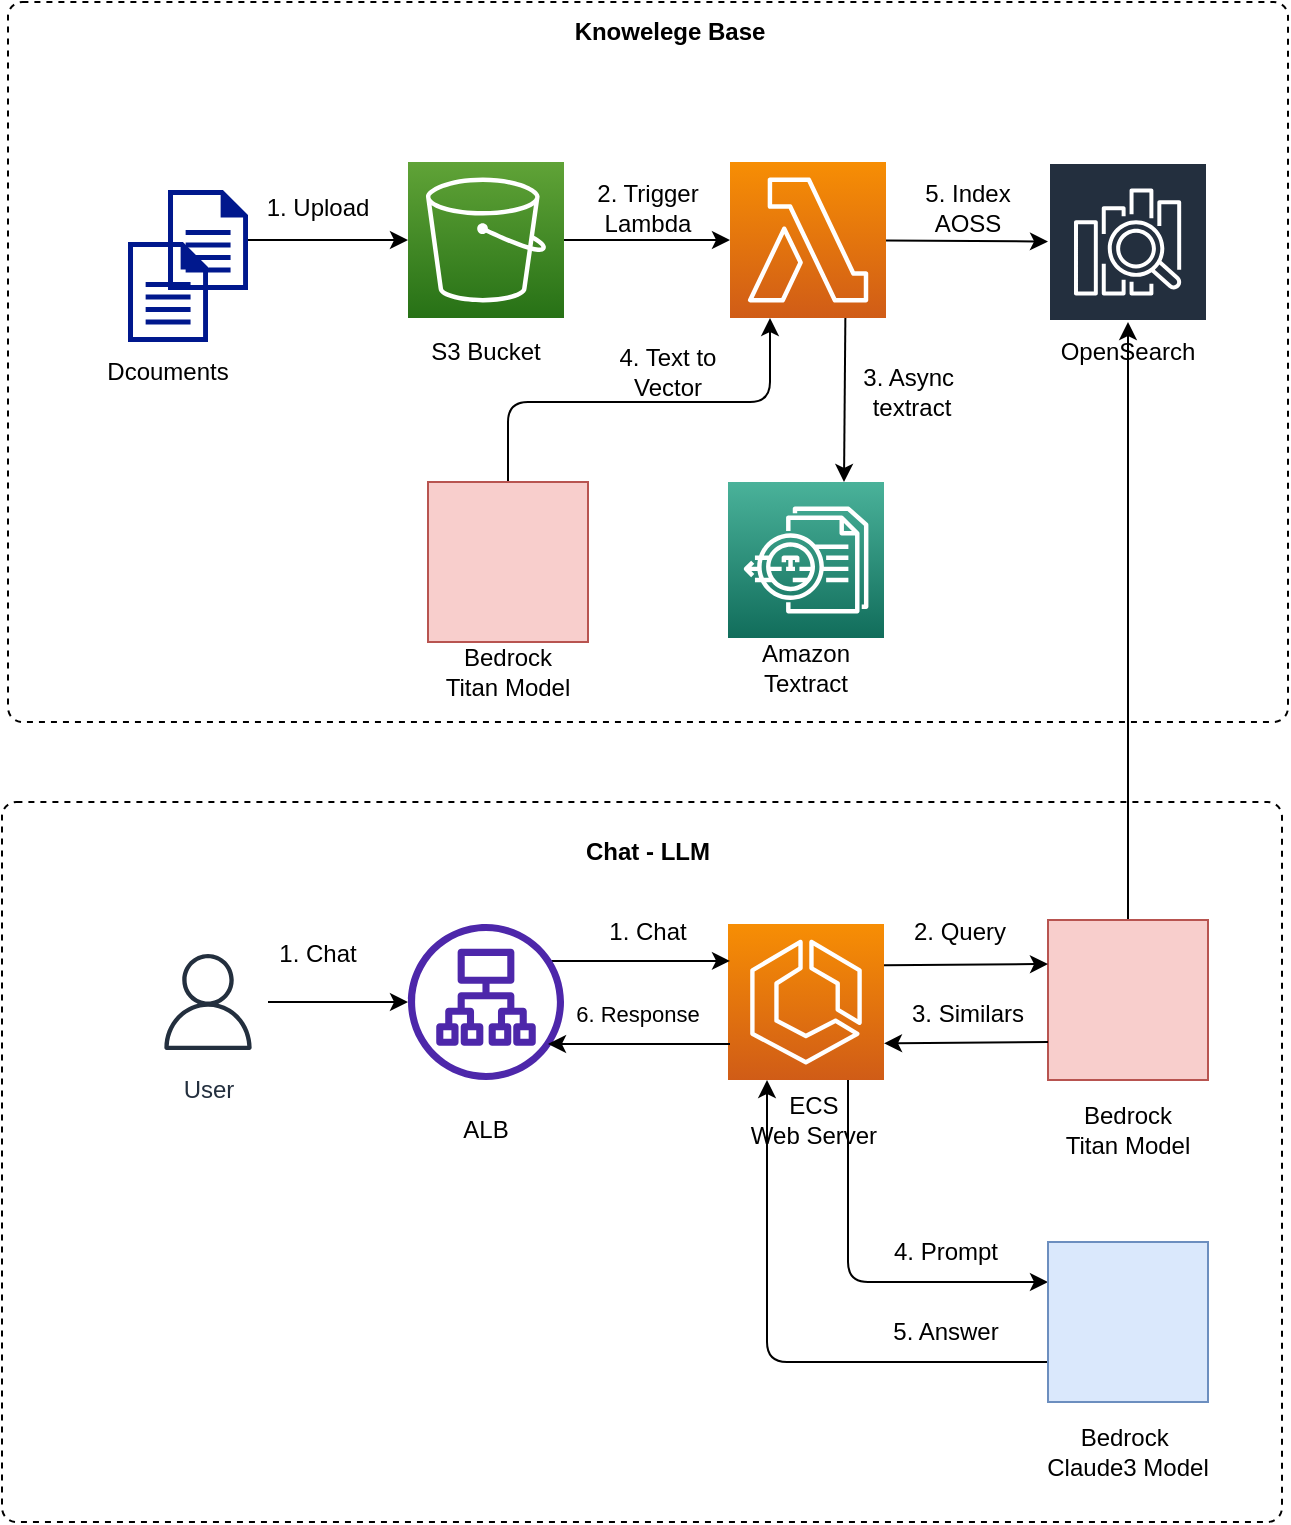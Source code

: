 <mxfile>
    <diagram id="oAubOWq-YO88BywMCgg1" name="Page-1">
        <mxGraphModel dx="1201" dy="819" grid="1" gridSize="10" guides="1" tooltips="1" connect="1" arrows="1" fold="1" page="1" pageScale="1" pageWidth="1100" pageHeight="850" math="0" shadow="0">
            <root>
                <mxCell id="0"/>
                <mxCell id="1" parent="0"/>
                <mxCell id="63" value="" style="rounded=1;whiteSpace=wrap;html=1;arcSize=2;fillColor=none;strokeColor=default;dashed=1;" vertex="1" parent="1">
                    <mxGeometry x="26" y="480" width="640" height="360" as="geometry"/>
                </mxCell>
                <mxCell id="46" value="" style="rounded=1;whiteSpace=wrap;html=1;arcSize=2;fillColor=none;dashed=1;" vertex="1" parent="1">
                    <mxGeometry x="29" y="80" width="640" height="360" as="geometry"/>
                </mxCell>
                <mxCell id="8" style="edgeStyle=none;html=1;" edge="1" parent="1" source="2" target="5">
                    <mxGeometry relative="1" as="geometry"/>
                </mxCell>
                <mxCell id="11" style="edgeStyle=none;html=1;entryX=0.5;entryY=0;entryDx=0;entryDy=0;entryPerimeter=0;" edge="1" parent="1">
                    <mxGeometry relative="1" as="geometry">
                        <mxPoint x="447.678" y="238" as="sourcePoint"/>
                        <mxPoint x="447" y="320" as="targetPoint"/>
                    </mxGeometry>
                </mxCell>
                <mxCell id="93" style="edgeStyle=orthogonalEdgeStyle;html=1;fontSize=11;exitX=0.5;exitY=0;exitDx=0;exitDy=0;" edge="1" parent="1" source="91" target="2">
                    <mxGeometry relative="1" as="geometry">
                        <Array as="points">
                            <mxPoint x="279" y="280"/>
                            <mxPoint x="410" y="280"/>
                        </Array>
                    </mxGeometry>
                </mxCell>
                <mxCell id="2" value="" style="sketch=0;points=[[0,0,0],[0.25,0,0],[0.5,0,0],[0.75,0,0],[1,0,0],[0,1,0],[0.25,1,0],[0.5,1,0],[0.75,1,0],[1,1,0],[0,0.25,0],[0,0.5,0],[0,0.75,0],[1,0.25,0],[1,0.5,0],[1,0.75,0]];outlineConnect=0;fontColor=#232F3E;gradientColor=#F78E04;gradientDirection=north;fillColor=#D05C17;strokeColor=#ffffff;dashed=0;verticalLabelPosition=bottom;verticalAlign=top;align=center;html=1;fontSize=12;fontStyle=0;aspect=fixed;shape=mxgraph.aws4.resourceIcon;resIcon=mxgraph.aws4.lambda;" vertex="1" parent="1">
                    <mxGeometry x="390" y="160" width="78" height="78" as="geometry"/>
                </mxCell>
                <mxCell id="6" style="edgeStyle=none;html=1;entryX=0;entryY=0.5;entryDx=0;entryDy=0;entryPerimeter=0;" edge="1" parent="1" source="3" target="2">
                    <mxGeometry relative="1" as="geometry"/>
                </mxCell>
                <mxCell id="3" value="" style="sketch=0;points=[[0,0,0],[0.25,0,0],[0.5,0,0],[0.75,0,0],[1,0,0],[0,1,0],[0.25,1,0],[0.5,1,0],[0.75,1,0],[1,1,0],[0,0.25,0],[0,0.5,0],[0,0.75,0],[1,0.25,0],[1,0.5,0],[1,0.75,0]];outlineConnect=0;fontColor=#232F3E;gradientColor=#60A337;gradientDirection=north;fillColor=#277116;strokeColor=#ffffff;dashed=0;verticalLabelPosition=bottom;verticalAlign=top;align=center;html=1;fontSize=12;fontStyle=0;aspect=fixed;shape=mxgraph.aws4.resourceIcon;resIcon=mxgraph.aws4.s3;" vertex="1" parent="1">
                    <mxGeometry x="229" y="160" width="78" height="78" as="geometry"/>
                </mxCell>
                <mxCell id="4" value="" style="sketch=0;points=[[0,0,0],[0.25,0,0],[0.5,0,0],[0.75,0,0],[1,0,0],[0,1,0],[0.25,1,0],[0.5,1,0],[0.75,1,0],[1,1,0],[0,0.25,0],[0,0.5,0],[0,0.75,0],[1,0.25,0],[1,0.5,0],[1,0.75,0]];outlineConnect=0;fontColor=#232F3E;gradientColor=#4AB29A;gradientDirection=north;fillColor=#116D5B;strokeColor=#ffffff;dashed=0;verticalLabelPosition=bottom;verticalAlign=top;align=center;html=1;fontSize=12;fontStyle=0;aspect=fixed;shape=mxgraph.aws4.resourceIcon;resIcon=mxgraph.aws4.textract;" vertex="1" parent="1">
                    <mxGeometry x="389" y="320" width="78" height="78" as="geometry"/>
                </mxCell>
                <mxCell id="5" value="" style="sketch=0;outlineConnect=0;fontColor=#232F3E;gradientColor=none;strokeColor=#ffffff;fillColor=#232F3E;dashed=0;verticalLabelPosition=middle;verticalAlign=bottom;align=center;html=1;whiteSpace=wrap;fontSize=10;fontStyle=1;spacing=3;shape=mxgraph.aws4.productIcon;prIcon=mxgraph.aws4.elasticsearch_service;" vertex="1" parent="1">
                    <mxGeometry x="549" y="160" width="80" height="80" as="geometry"/>
                </mxCell>
                <mxCell id="12" value="Amazon Textract" style="text;html=1;strokeColor=none;fillColor=none;align=center;verticalAlign=middle;whiteSpace=wrap;rounded=0;" vertex="1" parent="1">
                    <mxGeometry x="398" y="398" width="60" height="30" as="geometry"/>
                </mxCell>
                <mxCell id="13" value="S3 Bucket" style="text;html=1;strokeColor=none;fillColor=none;align=center;verticalAlign=middle;whiteSpace=wrap;rounded=0;" vertex="1" parent="1">
                    <mxGeometry x="238" y="240" width="60" height="30" as="geometry"/>
                </mxCell>
                <mxCell id="15" value="OpenSearch" style="text;html=1;strokeColor=none;fillColor=none;align=center;verticalAlign=middle;whiteSpace=wrap;rounded=0;" vertex="1" parent="1">
                    <mxGeometry x="559" y="240" width="60" height="30" as="geometry"/>
                </mxCell>
                <mxCell id="18" style="edgeStyle=none;html=1;entryX=0;entryY=0.5;entryDx=0;entryDy=0;entryPerimeter=0;" edge="1" parent="1" source="17" target="3">
                    <mxGeometry relative="1" as="geometry"/>
                </mxCell>
                <mxCell id="17" value="" style="sketch=0;aspect=fixed;pointerEvents=1;shadow=0;dashed=0;html=1;strokeColor=none;labelPosition=center;verticalLabelPosition=bottom;verticalAlign=top;align=center;fillColor=#00188D;shape=mxgraph.mscae.enterprise.document" vertex="1" parent="1">
                    <mxGeometry x="109" y="174" width="40" height="50" as="geometry"/>
                </mxCell>
                <mxCell id="22" value="" style="sketch=0;aspect=fixed;pointerEvents=1;shadow=0;dashed=0;html=1;strokeColor=none;labelPosition=center;verticalLabelPosition=bottom;verticalAlign=top;align=center;fillColor=#00188D;shape=mxgraph.mscae.enterprise.document" vertex="1" parent="1">
                    <mxGeometry x="89" y="200" width="40" height="50" as="geometry"/>
                </mxCell>
                <mxCell id="23" value="Dcouments" style="text;html=1;strokeColor=none;fillColor=none;align=center;verticalAlign=middle;whiteSpace=wrap;rounded=0;" vertex="1" parent="1">
                    <mxGeometry x="79" y="250" width="60" height="30" as="geometry"/>
                </mxCell>
                <mxCell id="36" style="edgeStyle=none;html=1;entryX=0.5;entryY=0;entryDx=0;entryDy=0;" edge="1" parent="1" source="25" target="15">
                    <mxGeometry relative="1" as="geometry"/>
                </mxCell>
                <mxCell id="25" value="" style="rounded=0;whiteSpace=wrap;html=1;fillColor=#f8cecc;strokeColor=#b85450;" vertex="1" parent="1">
                    <mxGeometry x="549" y="539" width="80" height="80" as="geometry"/>
                </mxCell>
                <mxCell id="33" style="edgeStyle=none;html=1;" edge="1" parent="1" source="27" target="29">
                    <mxGeometry relative="1" as="geometry"/>
                </mxCell>
                <mxCell id="27" value="User" style="sketch=0;outlineConnect=0;fontColor=#232F3E;gradientColor=none;strokeColor=#232F3E;fillColor=#ffffff;dashed=0;verticalLabelPosition=bottom;verticalAlign=top;align=center;html=1;fontSize=12;fontStyle=0;aspect=fixed;shape=mxgraph.aws4.resourceIcon;resIcon=mxgraph.aws4.user;" vertex="1" parent="1">
                    <mxGeometry x="99" y="550" width="60" height="60" as="geometry"/>
                </mxCell>
                <mxCell id="35" style="edgeStyle=none;html=1;entryX=0;entryY=0.5;entryDx=0;entryDy=0;" edge="1" parent="1">
                    <mxGeometry relative="1" as="geometry">
                        <mxPoint x="467" y="561.678" as="sourcePoint"/>
                        <mxPoint x="549" y="561" as="targetPoint"/>
                    </mxGeometry>
                </mxCell>
                <mxCell id="40" style="edgeStyle=orthogonalEdgeStyle;html=1;entryX=0;entryY=0.25;entryDx=0;entryDy=0;" edge="1" parent="1" source="28" target="37">
                    <mxGeometry relative="1" as="geometry">
                        <Array as="points">
                            <mxPoint x="449" y="720"/>
                        </Array>
                    </mxGeometry>
                </mxCell>
                <mxCell id="28" value="" style="sketch=0;points=[[0,0,0],[0.25,0,0],[0.5,0,0],[0.75,0,0],[1,0,0],[0,1,0],[0.25,1,0],[0.5,1,0],[0.75,1,0],[1,1,0],[0,0.25,0],[0,0.5,0],[0,0.75,0],[1,0.25,0],[1,0.5,0],[1,0.75,0]];outlineConnect=0;fontColor=#232F3E;gradientColor=#F78E04;gradientDirection=north;fillColor=#D05C17;strokeColor=#ffffff;dashed=0;verticalLabelPosition=bottom;verticalAlign=top;align=center;html=1;fontSize=12;fontStyle=0;aspect=fixed;shape=mxgraph.aws4.resourceIcon;resIcon=mxgraph.aws4.ecs;" vertex="1" parent="1">
                    <mxGeometry x="389" y="541" width="78" height="78" as="geometry"/>
                </mxCell>
                <mxCell id="34" style="edgeStyle=none;html=1;entryX=0;entryY=0.25;entryDx=0;entryDy=0;entryPerimeter=0;" edge="1" parent="1">
                    <mxGeometry relative="1" as="geometry">
                        <mxPoint x="299" y="559.44" as="sourcePoint"/>
                        <mxPoint x="390" y="559.44" as="targetPoint"/>
                    </mxGeometry>
                </mxCell>
                <mxCell id="29" value="" style="sketch=0;outlineConnect=0;fontColor=#232F3E;gradientColor=none;fillColor=#4D27AA;strokeColor=none;dashed=0;verticalLabelPosition=bottom;verticalAlign=top;align=center;html=1;fontSize=12;fontStyle=0;aspect=fixed;pointerEvents=1;shape=mxgraph.aws4.application_load_balancer;" vertex="1" parent="1">
                    <mxGeometry x="229" y="541" width="78" height="78" as="geometry"/>
                </mxCell>
                <mxCell id="30" value="ECS&lt;br&gt;Web Server" style="text;html=1;strokeColor=none;fillColor=none;align=center;verticalAlign=middle;whiteSpace=wrap;rounded=0;" vertex="1" parent="1">
                    <mxGeometry x="392" y="624" width="80" height="30" as="geometry"/>
                </mxCell>
                <mxCell id="31" value="ALB" style="text;html=1;strokeColor=none;fillColor=none;align=center;verticalAlign=middle;whiteSpace=wrap;rounded=0;" vertex="1" parent="1">
                    <mxGeometry x="238" y="629" width="60" height="30" as="geometry"/>
                </mxCell>
                <mxCell id="32" value="Bedrock &lt;br&gt;Titan Model" style="text;html=1;strokeColor=none;fillColor=none;align=center;verticalAlign=middle;whiteSpace=wrap;rounded=0;" vertex="1" parent="1">
                    <mxGeometry x="549" y="629" width="80" height="30" as="geometry"/>
                </mxCell>
                <mxCell id="58" style="edgeStyle=orthogonalEdgeStyle;html=1;entryX=0.25;entryY=1;entryDx=0;entryDy=0;entryPerimeter=0;" edge="1" parent="1" source="37" target="28">
                    <mxGeometry relative="1" as="geometry">
                        <Array as="points">
                            <mxPoint x="409" y="760"/>
                        </Array>
                    </mxGeometry>
                </mxCell>
                <mxCell id="37" value="" style="rounded=0;whiteSpace=wrap;html=1;fillColor=#dae8fc;strokeColor=#6c8ebf;" vertex="1" parent="1">
                    <mxGeometry x="549" y="700" width="80" height="80" as="geometry"/>
                </mxCell>
                <mxCell id="38" value="Bedrock&amp;nbsp;&lt;br&gt;Claude3 Model" style="text;html=1;strokeColor=none;fillColor=none;align=center;verticalAlign=middle;whiteSpace=wrap;rounded=0;" vertex="1" parent="1">
                    <mxGeometry x="534" y="790" width="110" height="30" as="geometry"/>
                </mxCell>
                <mxCell id="42" value="1. Upload" style="text;html=1;strokeColor=none;fillColor=none;align=center;verticalAlign=middle;whiteSpace=wrap;rounded=0;" vertex="1" parent="1">
                    <mxGeometry x="154" y="168" width="60" height="30" as="geometry"/>
                </mxCell>
                <mxCell id="43" value="2. Trigger&lt;br&gt;Lambda" style="text;html=1;strokeColor=none;fillColor=none;align=center;verticalAlign=middle;whiteSpace=wrap;rounded=0;" vertex="1" parent="1">
                    <mxGeometry x="319" y="168" width="60" height="30" as="geometry"/>
                </mxCell>
                <mxCell id="44" value="3. Async&amp;nbsp;&lt;br&gt;textract" style="text;html=1;strokeColor=none;fillColor=none;align=center;verticalAlign=middle;whiteSpace=wrap;rounded=0;" vertex="1" parent="1">
                    <mxGeometry x="451" y="260" width="60" height="30" as="geometry"/>
                </mxCell>
                <mxCell id="45" value="5. Index AOSS" style="text;html=1;strokeColor=none;fillColor=none;align=center;verticalAlign=middle;whiteSpace=wrap;rounded=0;" vertex="1" parent="1">
                    <mxGeometry x="479" y="168" width="60" height="30" as="geometry"/>
                </mxCell>
                <mxCell id="47" value="&lt;b&gt;Knowelege Base&lt;/b&gt;" style="text;html=1;strokeColor=none;fillColor=none;align=center;verticalAlign=middle;whiteSpace=wrap;rounded=0;" vertex="1" parent="1">
                    <mxGeometry x="269" y="80" width="182" height="30" as="geometry"/>
                </mxCell>
                <mxCell id="49" value="1. Chat" style="text;html=1;strokeColor=none;fillColor=none;align=center;verticalAlign=middle;whiteSpace=wrap;rounded=0;" vertex="1" parent="1">
                    <mxGeometry x="154" y="541" width="60" height="30" as="geometry"/>
                </mxCell>
                <mxCell id="50" value="1. Chat" style="text;html=1;strokeColor=none;fillColor=none;align=center;verticalAlign=middle;whiteSpace=wrap;rounded=0;" vertex="1" parent="1">
                    <mxGeometry x="319" y="530" width="60" height="30" as="geometry"/>
                </mxCell>
                <mxCell id="51" value="2. Query" style="text;html=1;strokeColor=none;fillColor=none;align=center;verticalAlign=middle;whiteSpace=wrap;rounded=0;" vertex="1" parent="1">
                    <mxGeometry x="475" y="530" width="60" height="30" as="geometry"/>
                </mxCell>
                <mxCell id="56" style="edgeStyle=none;html=1;entryX=0;entryY=0.5;entryDx=0;entryDy=0;" edge="1" parent="1">
                    <mxGeometry relative="1" as="geometry">
                        <mxPoint x="549" y="600" as="sourcePoint"/>
                        <mxPoint x="467" y="600.678" as="targetPoint"/>
                    </mxGeometry>
                </mxCell>
                <mxCell id="57" value="3. Similars" style="text;html=1;strokeColor=none;fillColor=none;align=center;verticalAlign=middle;whiteSpace=wrap;rounded=0;" vertex="1" parent="1">
                    <mxGeometry x="479" y="571" width="60" height="30" as="geometry"/>
                </mxCell>
                <mxCell id="59" value="4. Prompt" style="text;html=1;strokeColor=none;fillColor=none;align=center;verticalAlign=middle;whiteSpace=wrap;rounded=0;" vertex="1" parent="1">
                    <mxGeometry x="468" y="690" width="60" height="30" as="geometry"/>
                </mxCell>
                <mxCell id="60" value="5. Answer" style="text;html=1;strokeColor=none;fillColor=none;align=center;verticalAlign=middle;whiteSpace=wrap;rounded=0;" vertex="1" parent="1">
                    <mxGeometry x="468" y="730" width="60" height="30" as="geometry"/>
                </mxCell>
                <mxCell id="61" style="edgeStyle=none;html=1;entryX=0;entryY=0.25;entryDx=0;entryDy=0;entryPerimeter=0;" edge="1" parent="1">
                    <mxGeometry relative="1" as="geometry">
                        <mxPoint x="390" y="601" as="sourcePoint"/>
                        <mxPoint x="299" y="601" as="targetPoint"/>
                    </mxGeometry>
                </mxCell>
                <mxCell id="62" value="&lt;font style=&quot;font-size: 11px;&quot;&gt;6. Response&lt;/font&gt;" style="text;html=1;strokeColor=none;fillColor=none;align=center;verticalAlign=middle;whiteSpace=wrap;rounded=0;" vertex="1" parent="1">
                    <mxGeometry x="309" y="571" width="70" height="30" as="geometry"/>
                </mxCell>
                <mxCell id="64" value="&lt;b&gt;Chat - LLM&lt;/b&gt;" style="text;html=1;strokeColor=none;fillColor=none;align=center;verticalAlign=middle;whiteSpace=wrap;rounded=0;" vertex="1" parent="1">
                    <mxGeometry x="258" y="490" width="182" height="30" as="geometry"/>
                </mxCell>
                <mxCell id="91" value="" style="rounded=0;whiteSpace=wrap;html=1;fillColor=#f8cecc;strokeColor=#b85450;" vertex="1" parent="1">
                    <mxGeometry x="239" y="320" width="80" height="80" as="geometry"/>
                </mxCell>
                <mxCell id="92" value="Bedrock &lt;br&gt;Titan Model" style="text;html=1;strokeColor=none;fillColor=none;align=center;verticalAlign=middle;whiteSpace=wrap;rounded=0;" vertex="1" parent="1">
                    <mxGeometry x="239" y="400" width="80" height="30" as="geometry"/>
                </mxCell>
                <mxCell id="94" value="4. Text to Vector" style="text;html=1;strokeColor=none;fillColor=none;align=center;verticalAlign=middle;whiteSpace=wrap;rounded=0;" vertex="1" parent="1">
                    <mxGeometry x="329" y="250" width="60" height="30" as="geometry"/>
                </mxCell>
            </root>
        </mxGraphModel>
    </diagram>
</mxfile>